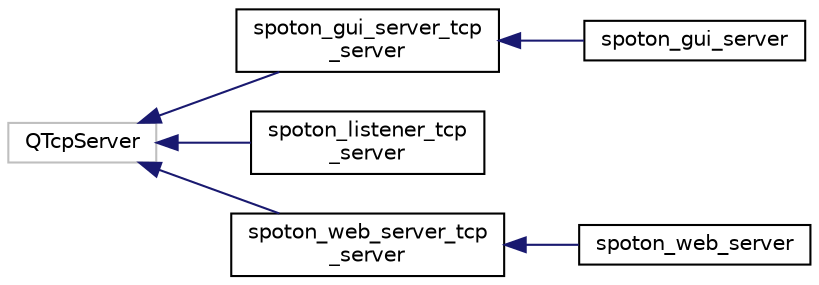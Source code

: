 digraph "Graphical Class Hierarchy"
{
  edge [fontname="Helvetica",fontsize="10",labelfontname="Helvetica",labelfontsize="10"];
  node [fontname="Helvetica",fontsize="10",shape=record];
  rankdir="LR";
  Node29 [label="QTcpServer",height=0.2,width=0.4,color="grey75", fillcolor="white", style="filled"];
  Node29 -> Node0 [dir="back",color="midnightblue",fontsize="10",style="solid",fontname="Helvetica"];
  Node0 [label="spoton_gui_server_tcp\l_server",height=0.2,width=0.4,color="black", fillcolor="white", style="filled",URL="$classspoton__gui__server__tcp__server.html"];
  Node0 -> Node1 [dir="back",color="midnightblue",fontsize="10",style="solid",fontname="Helvetica"];
  Node1 [label="spoton_gui_server",height=0.2,width=0.4,color="black", fillcolor="white", style="filled",URL="$classspoton__gui__server.html"];
  Node29 -> Node32 [dir="back",color="midnightblue",fontsize="10",style="solid",fontname="Helvetica"];
  Node32 [label="spoton_listener_tcp\l_server",height=0.2,width=0.4,color="black", fillcolor="white", style="filled",URL="$classspoton__listener__tcp__server.html"];
  Node29 -> Node33 [dir="back",color="midnightblue",fontsize="10",style="solid",fontname="Helvetica"];
  Node33 [label="spoton_web_server_tcp\l_server",height=0.2,width=0.4,color="black", fillcolor="white", style="filled",URL="$classspoton__web__server__tcp__server.html"];
  Node33 -> Node34 [dir="back",color="midnightblue",fontsize="10",style="solid",fontname="Helvetica"];
  Node34 [label="spoton_web_server",height=0.2,width=0.4,color="black", fillcolor="white", style="filled",URL="$classspoton__web__server.html"];
}

